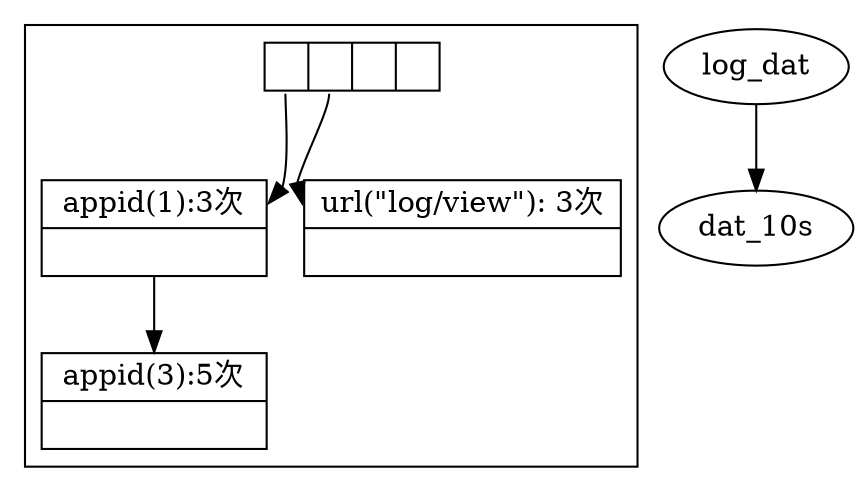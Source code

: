digraph G {
    // 不能放在这
    // ratio=fill;
    size="150.5,150.5";
    compound=true;
    rankdir=LR;

    subgraph cluster0 {
        ratio=fill;
        nodesep=.05;
        rankdir=LR;
        node [shape=record, width=.1, height=.1];

        node0 [label="<f0> |<f1> |<f2> |<f3> "];
        node [width=1.5];
        node1 [label="{<n> appid(1):3次 |<p> }"];
        node2 [label="{<n> appid(3):5次 |<p> }"];
        node3 [label="{<n> url(\"log/view\"): 3次|<p> }"];

        node0:f0 -> node1:n;
        node0:f1 -> node3:n;
        node1:p -> node2:n;
    }

    rankdir=TB;
    log_dat {label="原始数据"}

    dat_10s {label="10秒数据"}

    log_dat -> dat_10s {label="取数据"}
}
